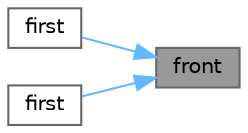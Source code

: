 digraph "front"
{
 // LATEX_PDF_SIZE
  bgcolor="transparent";
  edge [fontname=Helvetica,fontsize=10,labelfontname=Helvetica,labelfontsize=10];
  node [fontname=Helvetica,fontsize=10,shape=box,height=0.2,width=0.4];
  rankdir="RL";
  Node1 [id="Node000001",label="front",height=0.2,width=0.4,color="gray40", fillcolor="grey60", style="filled", fontcolor="black",tooltip=" "];
  Node1 -> Node2 [id="edge1_Node000001_Node000002",dir="back",color="steelblue1",style="solid",tooltip=" "];
  Node2 [id="Node000002",label="first",height=0.2,width=0.4,color="grey40", fillcolor="white", style="filled",URL="$classFoam_1_1DLListBase.html#a2c9f106cbaa456a04c062ddbc4b33133",tooltip=" "];
  Node1 -> Node3 [id="edge2_Node000001_Node000003",dir="back",color="steelblue1",style="solid",tooltip=" "];
  Node3 [id="Node000003",label="first",height=0.2,width=0.4,color="grey40", fillcolor="white", style="filled",URL="$classFoam_1_1DLListBase.html#a561724f3e16f2920fbd68dbcd89be7d1",tooltip=" "];
}
